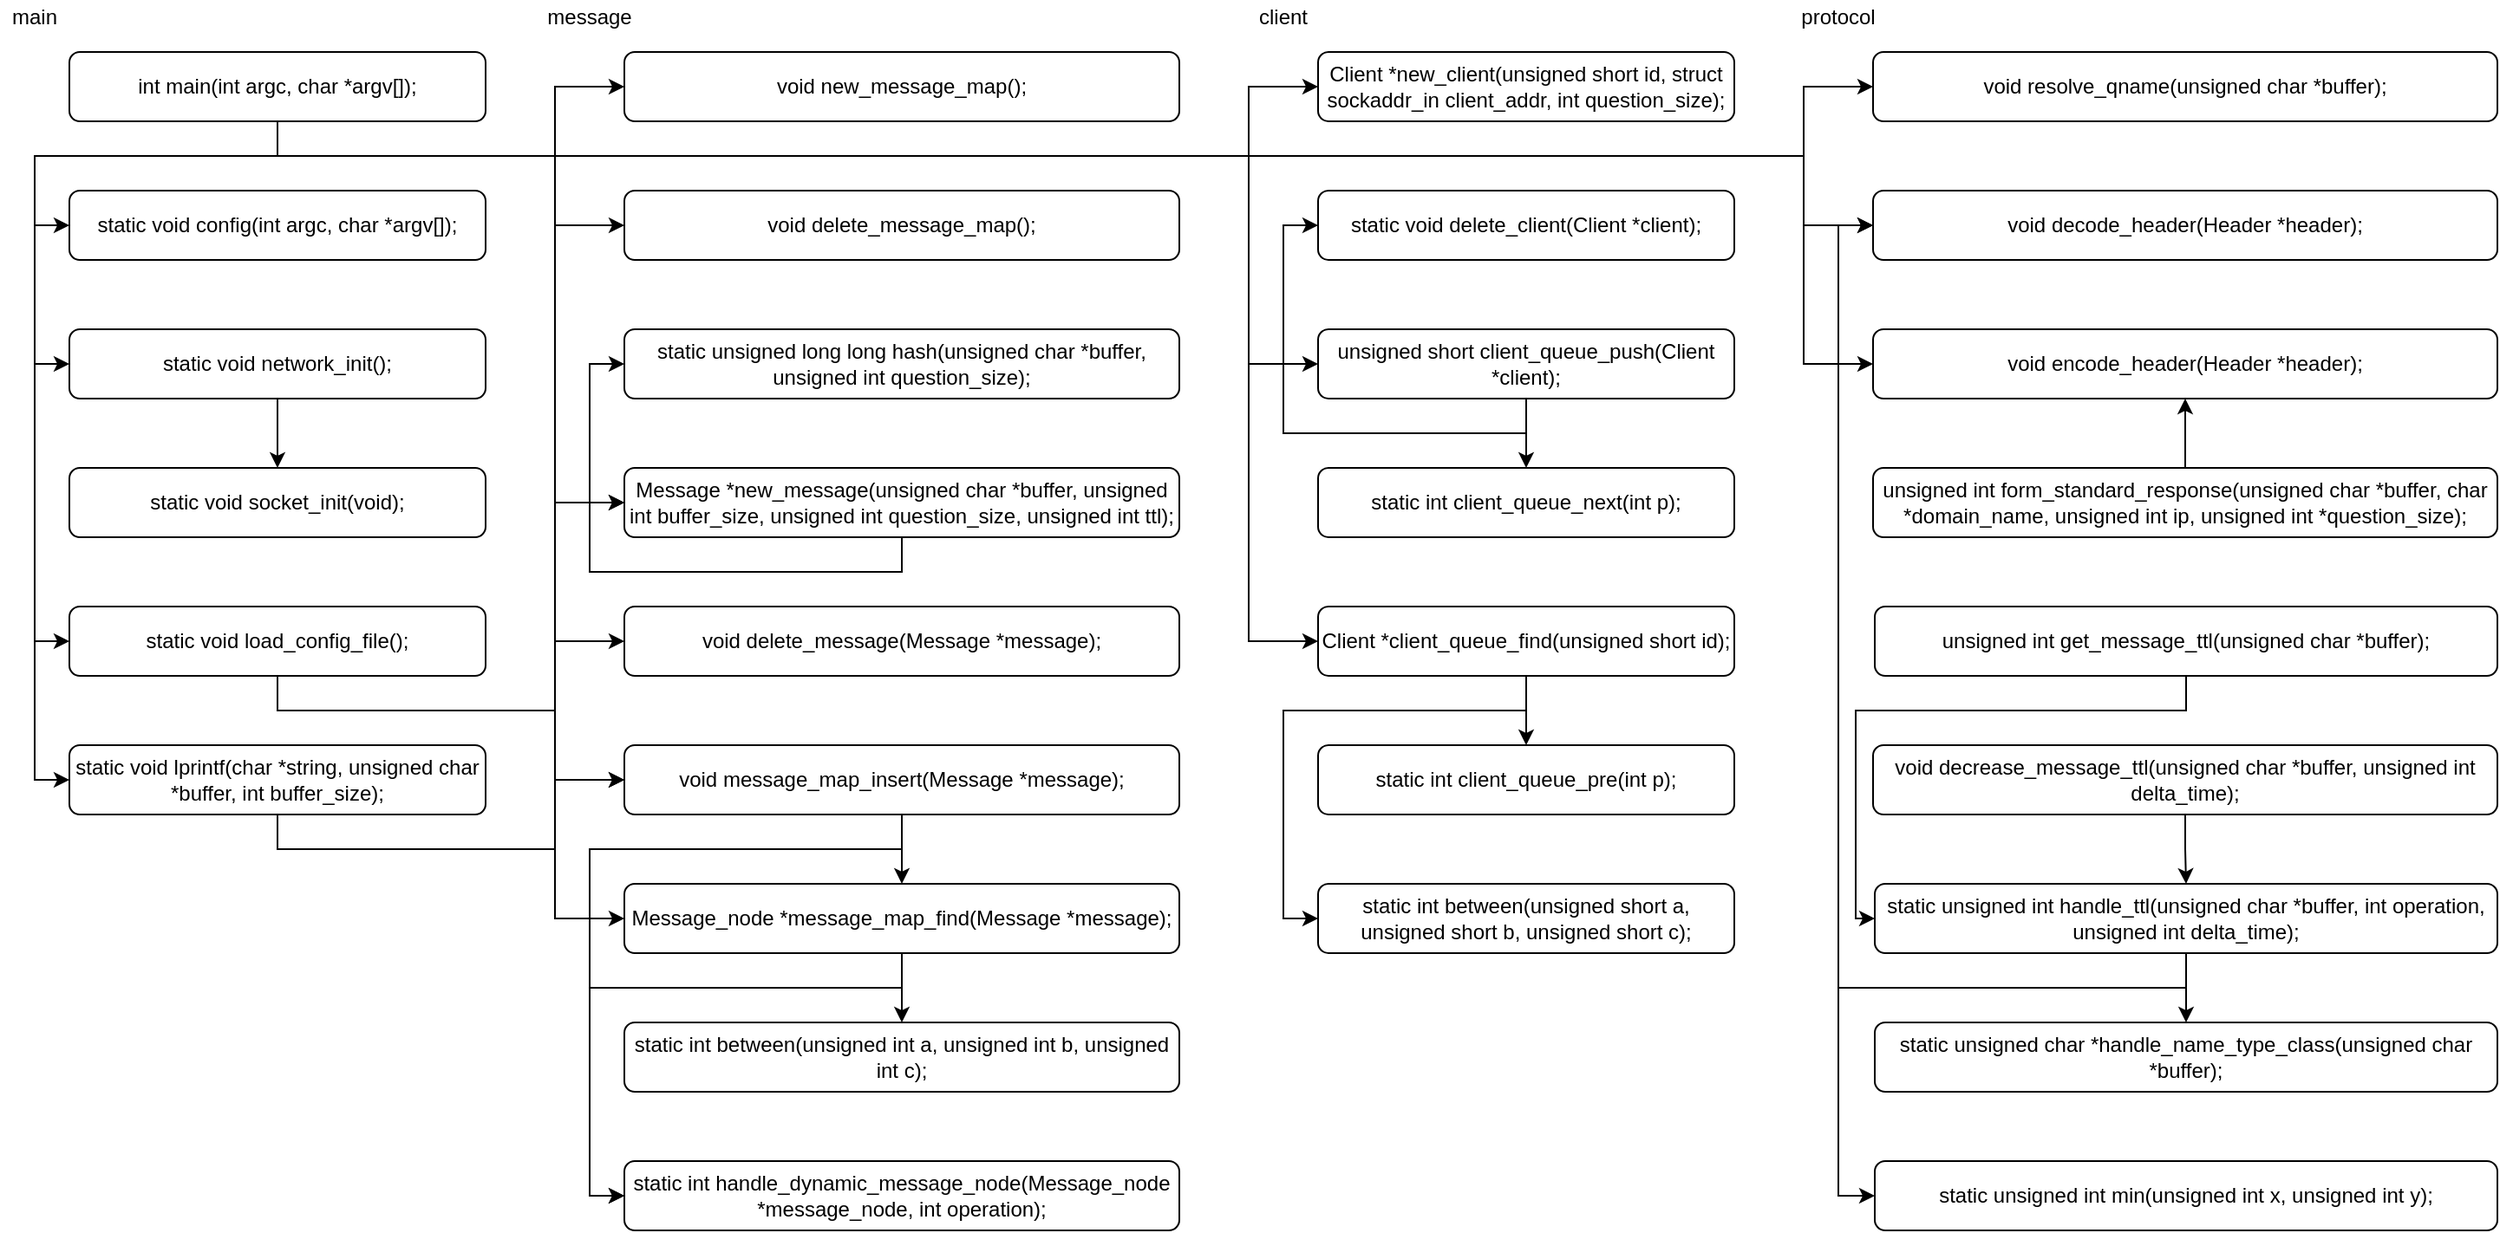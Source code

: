 <mxfile version="14.7.6" type="github">
  <diagram id="EaIBDqKpb6dCAILizn-0" name="Page-1">
    <mxGraphModel dx="852" dy="632" grid="1" gridSize="10" guides="1" tooltips="1" connect="1" arrows="1" fold="1" page="1" pageScale="1" pageWidth="827" pageHeight="1169" math="0" shadow="0">
      <root>
        <mxCell id="0" />
        <mxCell id="1" parent="0" />
        <mxCell id="fD36WgobYQx98sRys7g2-1" value="static void socket_init(void);" style="rounded=1;whiteSpace=wrap;html=1;" parent="1" vertex="1">
          <mxGeometry x="80" y="320" width="240" height="40" as="geometry" />
        </mxCell>
        <mxCell id="fD36WgobYQx98sRys7g2-2" value="static void config(int argc, char *argv[]);" style="rounded=1;whiteSpace=wrap;html=1;" parent="1" vertex="1">
          <mxGeometry x="80" y="160" width="240" height="40" as="geometry" />
        </mxCell>
        <mxCell id="fD36WgobYQx98sRys7g2-65" style="edgeStyle=orthogonalEdgeStyle;rounded=0;orthogonalLoop=1;jettySize=auto;html=1;exitX=0.5;exitY=1;exitDx=0;exitDy=0;entryX=0.5;entryY=0;entryDx=0;entryDy=0;" parent="1" source="fD36WgobYQx98sRys7g2-4" target="fD36WgobYQx98sRys7g2-1" edge="1">
          <mxGeometry relative="1" as="geometry">
            <Array as="points">
              <mxPoint x="200" y="310" />
              <mxPoint x="200" y="310" />
            </Array>
          </mxGeometry>
        </mxCell>
        <mxCell id="fD36WgobYQx98sRys7g2-4" value="static void network_init();" style="rounded=1;whiteSpace=wrap;html=1;" parent="1" vertex="1">
          <mxGeometry x="80" y="240" width="240" height="40" as="geometry" />
        </mxCell>
        <mxCell id="fD36WgobYQx98sRys7g2-66" style="edgeStyle=orthogonalEdgeStyle;rounded=0;orthogonalLoop=1;jettySize=auto;html=1;exitX=0.5;exitY=1;exitDx=0;exitDy=0;entryX=0;entryY=0.5;entryDx=0;entryDy=0;startArrow=none;" parent="1" source="fD36WgobYQx98sRys7g2-3" target="fD36WgobYQx98sRys7g2-41" edge="1">
          <mxGeometry relative="1" as="geometry" />
        </mxCell>
        <mxCell id="fD36WgobYQx98sRys7g2-67" style="edgeStyle=orthogonalEdgeStyle;rounded=0;orthogonalLoop=1;jettySize=auto;html=1;exitX=0.5;exitY=1;exitDx=0;exitDy=0;entryX=0;entryY=0.5;entryDx=0;entryDy=0;" parent="1" source="fD36WgobYQx98sRys7g2-5" target="fD36WgobYQx98sRys7g2-46" edge="1">
          <mxGeometry relative="1" as="geometry">
            <Array as="points">
              <mxPoint x="200" y="460" />
              <mxPoint x="360" y="460" />
              <mxPoint x="360" y="500" />
            </Array>
          </mxGeometry>
        </mxCell>
        <mxCell id="fD36WgobYQx98sRys7g2-5" value="static void load_config_file();" style="rounded=1;whiteSpace=wrap;html=1;" parent="1" vertex="1">
          <mxGeometry x="80" y="400" width="240" height="40" as="geometry" />
        </mxCell>
        <mxCell id="fD36WgobYQx98sRys7g2-19" style="edgeStyle=orthogonalEdgeStyle;rounded=0;orthogonalLoop=1;jettySize=auto;html=1;exitX=0.5;exitY=1;exitDx=0;exitDy=0;entryX=0;entryY=0.5;entryDx=0;entryDy=0;" parent="1" source="fD36WgobYQx98sRys7g2-6" target="fD36WgobYQx98sRys7g2-2" edge="1">
          <mxGeometry relative="1" as="geometry" />
        </mxCell>
        <mxCell id="fD36WgobYQx98sRys7g2-20" style="edgeStyle=orthogonalEdgeStyle;rounded=0;orthogonalLoop=1;jettySize=auto;html=1;exitX=0.5;exitY=1;exitDx=0;exitDy=0;entryX=0;entryY=0.5;entryDx=0;entryDy=0;" parent="1" source="fD36WgobYQx98sRys7g2-6" target="fD36WgobYQx98sRys7g2-4" edge="1">
          <mxGeometry relative="1" as="geometry">
            <Array as="points">
              <mxPoint x="200" y="140" />
              <mxPoint x="60" y="140" />
              <mxPoint x="60" y="260" />
            </Array>
          </mxGeometry>
        </mxCell>
        <mxCell id="fD36WgobYQx98sRys7g2-23" style="edgeStyle=orthogonalEdgeStyle;rounded=0;orthogonalLoop=1;jettySize=auto;html=1;exitX=0.5;exitY=1;exitDx=0;exitDy=0;entryX=0;entryY=0.5;entryDx=0;entryDy=0;" parent="1" source="fD36WgobYQx98sRys7g2-6" target="fD36WgobYQx98sRys7g2-5" edge="1">
          <mxGeometry relative="1" as="geometry">
            <Array as="points">
              <mxPoint x="200" y="140" />
              <mxPoint x="60" y="140" />
              <mxPoint x="60" y="420" />
            </Array>
          </mxGeometry>
        </mxCell>
        <mxCell id="fD36WgobYQx98sRys7g2-25" style="edgeStyle=orthogonalEdgeStyle;rounded=0;orthogonalLoop=1;jettySize=auto;html=1;exitX=0.5;exitY=1;exitDx=0;exitDy=0;entryX=0;entryY=0.5;entryDx=0;entryDy=0;" parent="1" source="fD36WgobYQx98sRys7g2-6" target="fD36WgobYQx98sRys7g2-24" edge="1">
          <mxGeometry relative="1" as="geometry">
            <Array as="points">
              <mxPoint x="200" y="140" />
              <mxPoint x="1080" y="140" />
              <mxPoint x="1080" y="180" />
            </Array>
          </mxGeometry>
        </mxCell>
        <mxCell id="fD36WgobYQx98sRys7g2-27" style="edgeStyle=orthogonalEdgeStyle;rounded=0;orthogonalLoop=1;jettySize=auto;html=1;exitX=0.5;exitY=1;exitDx=0;exitDy=0;entryX=0;entryY=0.5;entryDx=0;entryDy=0;" parent="1" source="fD36WgobYQx98sRys7g2-6" target="fD36WgobYQx98sRys7g2-26" edge="1">
          <mxGeometry relative="1" as="geometry">
            <Array as="points">
              <mxPoint x="200" y="140" />
              <mxPoint x="1080" y="140" />
              <mxPoint x="1080" y="260" />
            </Array>
          </mxGeometry>
        </mxCell>
        <mxCell id="fD36WgobYQx98sRys7g2-55" style="edgeStyle=orthogonalEdgeStyle;rounded=0;orthogonalLoop=1;jettySize=auto;html=1;exitX=0.5;exitY=1;exitDx=0;exitDy=0;entryX=0;entryY=0.5;entryDx=0;entryDy=0;" parent="1" source="fD36WgobYQx98sRys7g2-6" target="fD36WgobYQx98sRys7g2-41" edge="1">
          <mxGeometry relative="1" as="geometry">
            <Array as="points">
              <mxPoint x="200" y="140" />
              <mxPoint x="360" y="140" />
              <mxPoint x="360" y="340" />
            </Array>
          </mxGeometry>
        </mxCell>
        <mxCell id="fD36WgobYQx98sRys7g2-56" style="edgeStyle=orthogonalEdgeStyle;rounded=0;orthogonalLoop=1;jettySize=auto;html=1;exitX=0.5;exitY=1;exitDx=0;exitDy=0;entryX=0;entryY=0.5;entryDx=0;entryDy=0;" parent="1" source="fD36WgobYQx98sRys7g2-6" target="fD36WgobYQx98sRys7g2-45" edge="1">
          <mxGeometry relative="1" as="geometry">
            <Array as="points">
              <mxPoint x="200" y="140" />
              <mxPoint x="360" y="140" />
              <mxPoint x="360" y="580" />
            </Array>
          </mxGeometry>
        </mxCell>
        <mxCell id="fD36WgobYQx98sRys7g2-57" style="edgeStyle=orthogonalEdgeStyle;rounded=0;orthogonalLoop=1;jettySize=auto;html=1;exitX=0.5;exitY=1;exitDx=0;exitDy=0;entryX=0;entryY=0.5;entryDx=0;entryDy=0;" parent="1" source="fD36WgobYQx98sRys7g2-6" target="fD36WgobYQx98sRys7g2-28" edge="1">
          <mxGeometry relative="1" as="geometry">
            <Array as="points">
              <mxPoint x="200" y="140" />
              <mxPoint x="360" y="140" />
              <mxPoint x="360" y="420" />
            </Array>
          </mxGeometry>
        </mxCell>
        <mxCell id="fD36WgobYQx98sRys7g2-58" style="edgeStyle=orthogonalEdgeStyle;rounded=0;orthogonalLoop=1;jettySize=auto;html=1;exitX=0.5;exitY=1;exitDx=0;exitDy=0;entryX=0;entryY=0.5;entryDx=0;entryDy=0;" parent="1" source="fD36WgobYQx98sRys7g2-6" target="fD36WgobYQx98sRys7g2-21" edge="1">
          <mxGeometry relative="1" as="geometry">
            <Array as="points">
              <mxPoint x="200" y="140" />
              <mxPoint x="360" y="140" />
              <mxPoint x="360" y="100" />
            </Array>
          </mxGeometry>
        </mxCell>
        <mxCell id="fD36WgobYQx98sRys7g2-59" style="edgeStyle=orthogonalEdgeStyle;rounded=0;orthogonalLoop=1;jettySize=auto;html=1;exitX=0.5;exitY=1;exitDx=0;exitDy=0;entryX=0;entryY=0.5;entryDx=0;entryDy=0;" parent="1" source="fD36WgobYQx98sRys7g2-6" target="fD36WgobYQx98sRys7g2-47" edge="1">
          <mxGeometry relative="1" as="geometry">
            <Array as="points">
              <mxPoint x="200" y="140" />
              <mxPoint x="760" y="140" />
              <mxPoint x="760" y="100" />
            </Array>
          </mxGeometry>
        </mxCell>
        <mxCell id="fD36WgobYQx98sRys7g2-60" style="edgeStyle=orthogonalEdgeStyle;rounded=0;orthogonalLoop=1;jettySize=auto;html=1;exitX=0.5;exitY=1;exitDx=0;exitDy=0;entryX=0;entryY=0.5;entryDx=0;entryDy=0;" parent="1" source="fD36WgobYQx98sRys7g2-6" target="fD36WgobYQx98sRys7g2-51" edge="1">
          <mxGeometry relative="1" as="geometry">
            <Array as="points">
              <mxPoint x="200" y="140" />
              <mxPoint x="760" y="140" />
              <mxPoint x="760" y="260" />
            </Array>
          </mxGeometry>
        </mxCell>
        <mxCell id="fD36WgobYQx98sRys7g2-61" style="edgeStyle=orthogonalEdgeStyle;rounded=0;orthogonalLoop=1;jettySize=auto;html=1;exitX=0.5;exitY=1;exitDx=0;exitDy=0;entryX=0;entryY=0.5;entryDx=0;entryDy=0;" parent="1" source="fD36WgobYQx98sRys7g2-6" target="fD36WgobYQx98sRys7g2-53" edge="1">
          <mxGeometry relative="1" as="geometry">
            <Array as="points">
              <mxPoint x="200" y="140" />
              <mxPoint x="760" y="140" />
              <mxPoint x="760" y="420" />
            </Array>
          </mxGeometry>
        </mxCell>
        <mxCell id="fD36WgobYQx98sRys7g2-62" style="edgeStyle=orthogonalEdgeStyle;rounded=0;orthogonalLoop=1;jettySize=auto;html=1;exitX=0.5;exitY=1;exitDx=0;exitDy=0;entryX=0;entryY=0.5;entryDx=0;entryDy=0;" parent="1" source="fD36WgobYQx98sRys7g2-6" target="fD36WgobYQx98sRys7g2-46" edge="1">
          <mxGeometry relative="1" as="geometry">
            <Array as="points">
              <mxPoint x="200" y="140" />
              <mxPoint x="360" y="140" />
              <mxPoint x="360" y="500" />
            </Array>
          </mxGeometry>
        </mxCell>
        <mxCell id="fD36WgobYQx98sRys7g2-63" style="edgeStyle=orthogonalEdgeStyle;rounded=0;orthogonalLoop=1;jettySize=auto;html=1;exitX=0.5;exitY=1;exitDx=0;exitDy=0;entryX=0;entryY=0.5;entryDx=0;entryDy=0;" parent="1" source="fD36WgobYQx98sRys7g2-6" target="fD36WgobYQx98sRys7g2-42" edge="1">
          <mxGeometry relative="1" as="geometry">
            <Array as="points">
              <mxPoint x="200" y="140" />
              <mxPoint x="360" y="140" />
              <mxPoint x="360" y="180" />
            </Array>
          </mxGeometry>
        </mxCell>
        <mxCell id="fD36WgobYQx98sRys7g2-64" style="edgeStyle=orthogonalEdgeStyle;rounded=0;orthogonalLoop=1;jettySize=auto;html=1;exitX=0.5;exitY=1;exitDx=0;exitDy=0;entryX=0;entryY=0.5;entryDx=0;entryDy=0;" parent="1" source="fD36WgobYQx98sRys7g2-6" target="fD36WgobYQx98sRys7g2-3" edge="1">
          <mxGeometry relative="1" as="geometry">
            <Array as="points">
              <mxPoint x="200" y="140" />
              <mxPoint x="60" y="140" />
              <mxPoint x="60" y="500" />
            </Array>
          </mxGeometry>
        </mxCell>
        <mxCell id="Adc3EReUHp1mPsHxgi0L-1" style="edgeStyle=orthogonalEdgeStyle;rounded=0;orthogonalLoop=1;jettySize=auto;html=1;exitX=0.5;exitY=1;exitDx=0;exitDy=0;entryX=0;entryY=0.5;entryDx=0;entryDy=0;" edge="1" parent="1" source="fD36WgobYQx98sRys7g2-6" target="fD36WgobYQx98sRys7g2-33">
          <mxGeometry relative="1" as="geometry">
            <Array as="points">
              <mxPoint x="200" y="140" />
              <mxPoint x="1080" y="140" />
              <mxPoint x="1080" y="100" />
            </Array>
          </mxGeometry>
        </mxCell>
        <mxCell id="fD36WgobYQx98sRys7g2-6" value="int main(int argc, char *argv[]);" style="rounded=1;whiteSpace=wrap;html=1;" parent="1" vertex="1">
          <mxGeometry x="80" y="80" width="240" height="40" as="geometry" />
        </mxCell>
        <mxCell id="fD36WgobYQx98sRys7g2-21" value="void new_message_map();" style="rounded=1;whiteSpace=wrap;html=1;" parent="1" vertex="1">
          <mxGeometry x="400" y="80" width="320" height="40" as="geometry" />
        </mxCell>
        <mxCell id="fD36WgobYQx98sRys7g2-24" value="void decode_header(Header *header);" style="rounded=1;whiteSpace=wrap;html=1;" parent="1" vertex="1">
          <mxGeometry x="1120" y="160" width="360" height="40" as="geometry" />
        </mxCell>
        <mxCell id="fD36WgobYQx98sRys7g2-26" value="void encode_header(Header *header);" style="rounded=1;whiteSpace=wrap;html=1;" parent="1" vertex="1">
          <mxGeometry x="1120" y="240" width="360" height="40" as="geometry" />
        </mxCell>
        <mxCell id="fD36WgobYQx98sRys7g2-28" value="void delete_message(Message *message);" style="rounded=1;whiteSpace=wrap;html=1;" parent="1" vertex="1">
          <mxGeometry x="400" y="400" width="320" height="40" as="geometry" />
        </mxCell>
        <mxCell id="fD36WgobYQx98sRys7g2-29" value="main" style="text;html=1;strokeColor=none;fillColor=none;align=center;verticalAlign=middle;whiteSpace=wrap;rounded=0;" parent="1" vertex="1">
          <mxGeometry x="40" y="50" width="40" height="20" as="geometry" />
        </mxCell>
        <mxCell id="fD36WgobYQx98sRys7g2-30" value="protocol" style="text;html=1;strokeColor=none;fillColor=none;align=center;verticalAlign=middle;whiteSpace=wrap;rounded=0;" parent="1" vertex="1">
          <mxGeometry x="1080" y="50" width="40" height="20" as="geometry" />
        </mxCell>
        <mxCell id="fD36WgobYQx98sRys7g2-31" value="message" style="text;html=1;strokeColor=none;fillColor=none;align=center;verticalAlign=middle;whiteSpace=wrap;rounded=0;" parent="1" vertex="1">
          <mxGeometry x="360" y="50" width="40" height="20" as="geometry" />
        </mxCell>
        <mxCell id="fD36WgobYQx98sRys7g2-32" value="client" style="text;html=1;strokeColor=none;fillColor=none;align=center;verticalAlign=middle;whiteSpace=wrap;rounded=0;" parent="1" vertex="1">
          <mxGeometry x="760" y="50" width="40" height="20" as="geometry" />
        </mxCell>
        <mxCell id="fD36WgobYQx98sRys7g2-78" style="edgeStyle=orthogonalEdgeStyle;rounded=0;orthogonalLoop=1;jettySize=auto;html=1;exitX=0.5;exitY=0;exitDx=0;exitDy=0;entryX=0.5;entryY=1;entryDx=0;entryDy=0;" parent="1" source="fD36WgobYQx98sRys7g2-34" target="fD36WgobYQx98sRys7g2-26" edge="1">
          <mxGeometry relative="1" as="geometry">
            <Array as="points" />
          </mxGeometry>
        </mxCell>
        <mxCell id="fD36WgobYQx98sRys7g2-34" value="unsigned int form_standard_response(unsigned char *buffer, char *domain_name, unsigned int ip, unsigned int *question_size);" style="rounded=1;whiteSpace=wrap;html=1;" parent="1" vertex="1">
          <mxGeometry x="1120" y="320" width="360" height="40" as="geometry" />
        </mxCell>
        <mxCell id="fD36WgobYQx98sRys7g2-35" value="static unsigned char *handle_name_type_class(unsigned char *buffer);" style="rounded=1;whiteSpace=wrap;html=1;" parent="1" vertex="1">
          <mxGeometry x="1121" y="640" width="359" height="40" as="geometry" />
        </mxCell>
        <mxCell id="fD36WgobYQx98sRys7g2-36" value="static unsigned int min(unsigned int x, unsigned int y);" style="rounded=1;whiteSpace=wrap;html=1;" parent="1" vertex="1">
          <mxGeometry x="1121" y="720" width="359" height="40" as="geometry" />
        </mxCell>
        <mxCell id="fD36WgobYQx98sRys7g2-81" style="edgeStyle=orthogonalEdgeStyle;rounded=0;orthogonalLoop=1;jettySize=auto;html=1;exitX=0.5;exitY=1;exitDx=0;exitDy=0;entryX=0;entryY=0.5;entryDx=0;entryDy=0;" parent="1" source="fD36WgobYQx98sRys7g2-37" target="fD36WgobYQx98sRys7g2-24" edge="1">
          <mxGeometry relative="1" as="geometry" />
        </mxCell>
        <mxCell id="fD36WgobYQx98sRys7g2-83" value="" style="edgeStyle=orthogonalEdgeStyle;rounded=0;orthogonalLoop=1;jettySize=auto;html=1;" parent="1" source="fD36WgobYQx98sRys7g2-37" target="fD36WgobYQx98sRys7g2-35" edge="1">
          <mxGeometry relative="1" as="geometry" />
        </mxCell>
        <mxCell id="fD36WgobYQx98sRys7g2-84" style="edgeStyle=orthogonalEdgeStyle;rounded=0;orthogonalLoop=1;jettySize=auto;html=1;exitX=0.5;exitY=1;exitDx=0;exitDy=0;entryX=0;entryY=0.5;entryDx=0;entryDy=0;" parent="1" source="fD36WgobYQx98sRys7g2-37" target="fD36WgobYQx98sRys7g2-36" edge="1">
          <mxGeometry relative="1" as="geometry">
            <Array as="points">
              <mxPoint x="1300" y="620" />
              <mxPoint x="1100" y="620" />
              <mxPoint x="1100" y="740" />
            </Array>
          </mxGeometry>
        </mxCell>
        <mxCell id="fD36WgobYQx98sRys7g2-37" value="static unsigned int handle_ttl(unsigned char *buffer, int operation, unsigned int delta_time);" style="rounded=1;whiteSpace=wrap;html=1;" parent="1" vertex="1">
          <mxGeometry x="1121" y="560" width="359" height="40" as="geometry" />
        </mxCell>
        <mxCell id="fD36WgobYQx98sRys7g2-80" style="edgeStyle=orthogonalEdgeStyle;rounded=0;orthogonalLoop=1;jettySize=auto;html=1;exitX=0.5;exitY=1;exitDx=0;exitDy=0;entryX=0;entryY=0.5;entryDx=0;entryDy=0;" parent="1" source="fD36WgobYQx98sRys7g2-38" target="fD36WgobYQx98sRys7g2-37" edge="1">
          <mxGeometry relative="1" as="geometry">
            <Array as="points">
              <mxPoint x="1300" y="460" />
              <mxPoint x="1110" y="460" />
              <mxPoint x="1110" y="580" />
            </Array>
          </mxGeometry>
        </mxCell>
        <mxCell id="fD36WgobYQx98sRys7g2-38" value="unsigned int get_message_ttl(unsigned char *buffer);" style="rounded=1;whiteSpace=wrap;html=1;" parent="1" vertex="1">
          <mxGeometry x="1121" y="400" width="359" height="40" as="geometry" />
        </mxCell>
        <mxCell id="fD36WgobYQx98sRys7g2-79" value="" style="edgeStyle=orthogonalEdgeStyle;rounded=0;orthogonalLoop=1;jettySize=auto;html=1;entryX=0.5;entryY=0;entryDx=0;entryDy=0;" parent="1" source="fD36WgobYQx98sRys7g2-39" target="fD36WgobYQx98sRys7g2-37" edge="1">
          <mxGeometry relative="1" as="geometry" />
        </mxCell>
        <mxCell id="fD36WgobYQx98sRys7g2-39" value="void decrease_message_ttl(unsigned char *buffer, unsigned int delta_time);" style="rounded=1;whiteSpace=wrap;html=1;" parent="1" vertex="1">
          <mxGeometry x="1120" y="480" width="360" height="40" as="geometry" />
        </mxCell>
        <mxCell id="fD36WgobYQx98sRys7g2-40" value="static unsigned long long hash(unsigned char *buffer, unsigned int question_size);" style="rounded=1;whiteSpace=wrap;html=1;" parent="1" vertex="1">
          <mxGeometry x="400" y="240" width="320" height="40" as="geometry" />
        </mxCell>
        <mxCell id="fD36WgobYQx98sRys7g2-68" style="edgeStyle=orthogonalEdgeStyle;rounded=0;orthogonalLoop=1;jettySize=auto;html=1;exitX=0.5;exitY=1;exitDx=0;exitDy=0;entryX=0;entryY=0.5;entryDx=0;entryDy=0;" parent="1" source="fD36WgobYQx98sRys7g2-41" target="fD36WgobYQx98sRys7g2-40" edge="1">
          <mxGeometry relative="1" as="geometry">
            <Array as="points">
              <mxPoint x="560" y="380" />
              <mxPoint x="380" y="380" />
              <mxPoint x="380" y="260" />
            </Array>
          </mxGeometry>
        </mxCell>
        <mxCell id="fD36WgobYQx98sRys7g2-41" value="Message *new_message(unsigned char *buffer, unsigned int buffer_size, unsigned int question_size, unsigned int ttl);" style="rounded=1;whiteSpace=wrap;html=1;" parent="1" vertex="1">
          <mxGeometry x="400" y="320" width="320" height="40" as="geometry" />
        </mxCell>
        <mxCell id="fD36WgobYQx98sRys7g2-42" value="void delete_message_map();" style="rounded=1;whiteSpace=wrap;html=1;" parent="1" vertex="1">
          <mxGeometry x="400" y="160" width="320" height="40" as="geometry" />
        </mxCell>
        <mxCell id="fD36WgobYQx98sRys7g2-43" value="static int between(unsigned int a, unsigned int b, unsigned int c);" style="rounded=1;whiteSpace=wrap;html=1;" parent="1" vertex="1">
          <mxGeometry x="400" y="640" width="320" height="40" as="geometry" />
        </mxCell>
        <mxCell id="fD36WgobYQx98sRys7g2-44" value="static int handle_dynamic_message_node(Message_node *message_node, int operation);" style="rounded=1;whiteSpace=wrap;html=1;" parent="1" vertex="1">
          <mxGeometry x="400" y="720" width="320" height="40" as="geometry" />
        </mxCell>
        <mxCell id="fD36WgobYQx98sRys7g2-72" value="" style="edgeStyle=orthogonalEdgeStyle;rounded=0;orthogonalLoop=1;jettySize=auto;html=1;exitX=0.5;exitY=1;exitDx=0;exitDy=0;entryX=0;entryY=0.5;entryDx=0;entryDy=0;" parent="1" source="fD36WgobYQx98sRys7g2-45" target="fD36WgobYQx98sRys7g2-44" edge="1">
          <mxGeometry relative="1" as="geometry">
            <Array as="points">
              <mxPoint x="560" y="620" />
              <mxPoint x="380" y="620" />
              <mxPoint x="380" y="740" />
            </Array>
          </mxGeometry>
        </mxCell>
        <mxCell id="fD36WgobYQx98sRys7g2-73" value="" style="edgeStyle=orthogonalEdgeStyle;rounded=0;orthogonalLoop=1;jettySize=auto;html=1;" parent="1" source="fD36WgobYQx98sRys7g2-45" target="fD36WgobYQx98sRys7g2-43" edge="1">
          <mxGeometry relative="1" as="geometry" />
        </mxCell>
        <mxCell id="fD36WgobYQx98sRys7g2-45" value="Message_node *message_map_find(Message *message);" style="rounded=1;whiteSpace=wrap;html=1;" parent="1" vertex="1">
          <mxGeometry x="400" y="560" width="320" height="40" as="geometry" />
        </mxCell>
        <mxCell id="fD36WgobYQx98sRys7g2-70" value="" style="edgeStyle=orthogonalEdgeStyle;rounded=0;orthogonalLoop=1;jettySize=auto;html=1;" parent="1" source="fD36WgobYQx98sRys7g2-46" target="fD36WgobYQx98sRys7g2-45" edge="1">
          <mxGeometry relative="1" as="geometry" />
        </mxCell>
        <mxCell id="fD36WgobYQx98sRys7g2-71" style="edgeStyle=orthogonalEdgeStyle;rounded=0;orthogonalLoop=1;jettySize=auto;html=1;exitX=0.5;exitY=1;exitDx=0;exitDy=0;entryX=0;entryY=0.5;entryDx=0;entryDy=0;" parent="1" source="fD36WgobYQx98sRys7g2-46" target="fD36WgobYQx98sRys7g2-44" edge="1">
          <mxGeometry relative="1" as="geometry">
            <Array as="points">
              <mxPoint x="560" y="540" />
              <mxPoint x="380" y="540" />
              <mxPoint x="380" y="740" />
            </Array>
          </mxGeometry>
        </mxCell>
        <mxCell id="fD36WgobYQx98sRys7g2-46" value="void message_map_insert(Message *message);" style="rounded=1;whiteSpace=wrap;html=1;" parent="1" vertex="1">
          <mxGeometry x="400" y="480" width="320" height="40" as="geometry" />
        </mxCell>
        <mxCell id="fD36WgobYQx98sRys7g2-47" value="Client *new_client(unsigned short id, struct sockaddr_in client_addr, int question_size);" style="rounded=1;whiteSpace=wrap;html=1;" parent="1" vertex="1">
          <mxGeometry x="800" y="80" width="240" height="40" as="geometry" />
        </mxCell>
        <mxCell id="fD36WgobYQx98sRys7g2-48" value="static void delete_client(Client *client);" style="rounded=1;whiteSpace=wrap;html=1;" parent="1" vertex="1">
          <mxGeometry x="800" y="160" width="240" height="40" as="geometry" />
        </mxCell>
        <mxCell id="fD36WgobYQx98sRys7g2-49" value="static int client_queue_pre(int p);" style="rounded=1;whiteSpace=wrap;html=1;" parent="1" vertex="1">
          <mxGeometry x="800" y="480" width="240" height="40" as="geometry" />
        </mxCell>
        <mxCell id="fD36WgobYQx98sRys7g2-50" value="static int client_queue_next(int p);" style="rounded=1;whiteSpace=wrap;html=1;" parent="1" vertex="1">
          <mxGeometry x="800" y="320" width="240" height="40" as="geometry" />
        </mxCell>
        <mxCell id="fD36WgobYQx98sRys7g2-74" value="" style="edgeStyle=orthogonalEdgeStyle;rounded=0;orthogonalLoop=1;jettySize=auto;html=1;" parent="1" source="fD36WgobYQx98sRys7g2-51" target="fD36WgobYQx98sRys7g2-50" edge="1">
          <mxGeometry relative="1" as="geometry" />
        </mxCell>
        <mxCell id="fD36WgobYQx98sRys7g2-75" style="edgeStyle=orthogonalEdgeStyle;rounded=0;orthogonalLoop=1;jettySize=auto;html=1;exitX=0.5;exitY=1;exitDx=0;exitDy=0;entryX=0;entryY=0.5;entryDx=0;entryDy=0;" parent="1" source="fD36WgobYQx98sRys7g2-51" target="fD36WgobYQx98sRys7g2-48" edge="1">
          <mxGeometry relative="1" as="geometry" />
        </mxCell>
        <mxCell id="fD36WgobYQx98sRys7g2-51" value="unsigned short client_queue_push(Client *client);" style="rounded=1;whiteSpace=wrap;html=1;" parent="1" vertex="1">
          <mxGeometry x="800" y="240" width="240" height="40" as="geometry" />
        </mxCell>
        <mxCell id="fD36WgobYQx98sRys7g2-52" value="static int between(unsigned short a, unsigned short b, unsigned short c);" style="rounded=1;whiteSpace=wrap;html=1;" parent="1" vertex="1">
          <mxGeometry x="800" y="560" width="240" height="40" as="geometry" />
        </mxCell>
        <mxCell id="fD36WgobYQx98sRys7g2-76" value="" style="edgeStyle=orthogonalEdgeStyle;rounded=0;orthogonalLoop=1;jettySize=auto;html=1;" parent="1" source="fD36WgobYQx98sRys7g2-53" target="fD36WgobYQx98sRys7g2-49" edge="1">
          <mxGeometry relative="1" as="geometry" />
        </mxCell>
        <mxCell id="fD36WgobYQx98sRys7g2-77" style="edgeStyle=orthogonalEdgeStyle;rounded=0;orthogonalLoop=1;jettySize=auto;html=1;exitX=0.5;exitY=1;exitDx=0;exitDy=0;entryX=0;entryY=0.5;entryDx=0;entryDy=0;" parent="1" source="fD36WgobYQx98sRys7g2-53" target="fD36WgobYQx98sRys7g2-52" edge="1">
          <mxGeometry relative="1" as="geometry">
            <Array as="points">
              <mxPoint x="920" y="460" />
              <mxPoint x="780" y="460" />
              <mxPoint x="780" y="580" />
            </Array>
          </mxGeometry>
        </mxCell>
        <mxCell id="fD36WgobYQx98sRys7g2-53" value="Client *client_queue_find(unsigned short id);" style="rounded=1;whiteSpace=wrap;html=1;" parent="1" vertex="1">
          <mxGeometry x="800" y="400" width="240" height="40" as="geometry" />
        </mxCell>
        <mxCell id="fD36WgobYQx98sRys7g2-33" value="void resolve_qname(unsigned char *buffer);" style="rounded=1;whiteSpace=wrap;html=1;" parent="1" vertex="1">
          <mxGeometry x="1120" y="80" width="360" height="40" as="geometry" />
        </mxCell>
        <mxCell id="fD36WgobYQx98sRys7g2-3" value="static void lprintf(char *string, unsigned char *buffer, int buffer_size);" style="rounded=1;whiteSpace=wrap;html=1;" parent="1" vertex="1">
          <mxGeometry x="80" y="480" width="240" height="40" as="geometry" />
        </mxCell>
        <mxCell id="fD36WgobYQx98sRys7g2-69" value="" style="edgeStyle=orthogonalEdgeStyle;rounded=0;orthogonalLoop=1;jettySize=auto;html=1;exitX=0.5;exitY=1;exitDx=0;exitDy=0;endArrow=none;" parent="1" source="fD36WgobYQx98sRys7g2-5" edge="1">
          <mxGeometry relative="1" as="geometry">
            <mxPoint x="200" y="440" as="sourcePoint" />
            <mxPoint x="200" y="460" as="targetPoint" />
          </mxGeometry>
        </mxCell>
      </root>
    </mxGraphModel>
  </diagram>
</mxfile>
